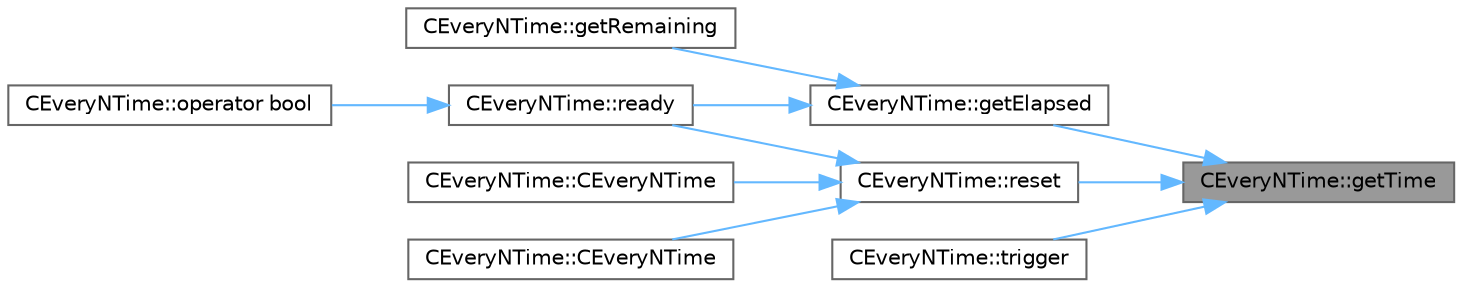 digraph "CEveryNTime::getTime"
{
 // LATEX_PDF_SIZE
  bgcolor="transparent";
  edge [fontname=Helvetica,fontsize=10,labelfontname=Helvetica,labelfontsize=10];
  node [fontname=Helvetica,fontsize=10,shape=box,height=0.2,width=0.4];
  rankdir="RL";
  Node1 [id="Node000001",label="CEveryNTime::getTime",height=0.2,width=0.4,color="gray40", fillcolor="grey60", style="filled", fontcolor="black",tooltip="Get the current time according to the class' timekeeper."];
  Node1 -> Node2 [id="edge1_Node000001_Node000002",dir="back",color="steelblue1",style="solid",tooltip=" "];
  Node2 [id="Node000002",label="CEveryNTime::getElapsed",height=0.2,width=0.4,color="grey40", fillcolor="white", style="filled",URL="$d5/df2/group___timekeeping.html#abf8af3755a0c9c8ac5d1f70eabef5c3b",tooltip="Get the time elapsed since the last trigger event."];
  Node2 -> Node3 [id="edge2_Node000002_Node000003",dir="back",color="steelblue1",style="solid",tooltip=" "];
  Node3 [id="Node000003",label="CEveryNTime::getRemaining",height=0.2,width=0.4,color="grey40", fillcolor="white", style="filled",URL="$d5/df2/group___timekeeping.html#af9baddee5f65500d9b1488e4264c8ff1",tooltip="Get the time until the next trigger event."];
  Node2 -> Node4 [id="edge3_Node000002_Node000004",dir="back",color="steelblue1",style="solid",tooltip=" "];
  Node4 [id="Node000004",label="CEveryNTime::ready",height=0.2,width=0.4,color="grey40", fillcolor="white", style="filled",URL="$d5/df2/group___timekeeping.html#ad248eee37ab69d2f0d27f6cb5a909b32",tooltip="Check if the time interval has elapsed."];
  Node4 -> Node5 [id="edge4_Node000004_Node000005",dir="back",color="steelblue1",style="solid",tooltip=" "];
  Node5 [id="Node000005",label="CEveryNTime::operator bool",height=0.2,width=0.4,color="grey40", fillcolor="white", style="filled",URL="$d5/df2/group___timekeeping.html#a6895b6156f44263f53a386c2f83e3a02",tooltip="Check if the time interval has elapsed."];
  Node1 -> Node6 [id="edge5_Node000001_Node000006",dir="back",color="steelblue1",style="solid",tooltip=" "];
  Node6 [id="Node000006",label="CEveryNTime::reset",height=0.2,width=0.4,color="grey40", fillcolor="white", style="filled",URL="$d5/df2/group___timekeeping.html#ae8ae82d26045e38ca51fbf424ad58d86",tooltip="Reset the timestamp to the current time."];
  Node6 -> Node7 [id="edge6_Node000006_Node000007",dir="back",color="steelblue1",style="solid",tooltip=" "];
  Node7 [id="Node000007",label="CEveryNTime::CEveryNTime",height=0.2,width=0.4,color="grey40", fillcolor="white", style="filled",URL="$d5/df2/group___timekeeping.html#a8842463241cb9579949cb34c724e6d65",tooltip="Default constructor."];
  Node6 -> Node8 [id="edge7_Node000006_Node000008",dir="back",color="steelblue1",style="solid",tooltip=" "];
  Node8 [id="Node000008",label="CEveryNTime::CEveryNTime",height=0.2,width=0.4,color="grey40", fillcolor="white", style="filled",URL="$d5/df2/group___timekeeping.html#a645cdb84da00f4669e1cf22ce86a04ac",tooltip="Constructor."];
  Node6 -> Node4 [id="edge8_Node000006_Node000004",dir="back",color="steelblue1",style="solid",tooltip=" "];
  Node1 -> Node9 [id="edge9_Node000001_Node000009",dir="back",color="steelblue1",style="solid",tooltip=" "];
  Node9 [id="Node000009",label="CEveryNTime::trigger",height=0.2,width=0.4,color="grey40", fillcolor="white", style="filled",URL="$d5/df2/group___timekeeping.html#a192e33c921fff572ca54d4fd85c70e16",tooltip="Reset the timestamp so it is ready() on next call."];
}
